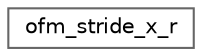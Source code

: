 digraph "Graphical Class Hierarchy"
{
 // LATEX_PDF_SIZE
  bgcolor="transparent";
  edge [fontname=Helvetica,fontsize=10,labelfontname=Helvetica,labelfontsize=10];
  node [fontname=Helvetica,fontsize=10,shape=box,height=0.2,width=0.4];
  rankdir="LR";
  Node0 [id="Node000000",label="ofm_stride_x_r",height=0.2,width=0.4,color="grey40", fillcolor="white", style="filled",URL="$structofm__stride__x__r.html",tooltip=" "];
}
